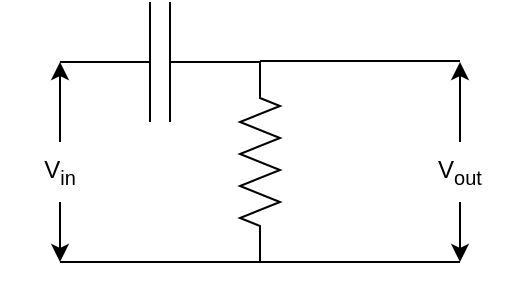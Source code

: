 <mxfile version="19.0.3" type="device"><diagram id="Z8WtDcr7O23K0KkJ2cNK" name="Page-1"><mxGraphModel dx="946" dy="598" grid="1" gridSize="10" guides="1" tooltips="1" connect="1" arrows="1" fold="1" page="1" pageScale="1" pageWidth="850" pageHeight="1100" math="0" shadow="0"><root><mxCell id="0"/><mxCell id="1" parent="0"/><mxCell id="AzJH3bUN8tNuHDHpVe5N-2" value="" style="pointerEvents=1;verticalLabelPosition=bottom;shadow=0;dashed=0;align=center;html=1;verticalAlign=top;shape=mxgraph.electrical.capacitors.capacitor_1;" vertex="1" parent="1"><mxGeometry x="260" y="200" width="100" height="60" as="geometry"/></mxCell><mxCell id="AzJH3bUN8tNuHDHpVe5N-3" value="" style="pointerEvents=1;verticalLabelPosition=bottom;shadow=0;dashed=0;align=center;html=1;verticalAlign=top;shape=mxgraph.electrical.resistors.resistor_2;rotation=90;" vertex="1" parent="1"><mxGeometry x="310" y="270" width="100" height="20" as="geometry"/></mxCell><mxCell id="AzJH3bUN8tNuHDHpVe5N-4" value="" style="endArrow=none;html=1;rounded=0;exitX=1;exitY=0.5;exitDx=0;exitDy=0;exitPerimeter=0;" edge="1" parent="1" source="AzJH3bUN8tNuHDHpVe5N-3"><mxGeometry width="50" height="50" relative="1" as="geometry"><mxPoint x="400" y="330" as="sourcePoint"/><mxPoint x="260" y="330" as="targetPoint"/></mxGeometry></mxCell><mxCell id="AzJH3bUN8tNuHDHpVe5N-5" value="" style="endArrow=none;html=1;rounded=0;exitX=1;exitY=0.5;exitDx=0;exitDy=0;exitPerimeter=0;" edge="1" parent="1"><mxGeometry width="50" height="50" relative="1" as="geometry"><mxPoint x="460" y="330" as="sourcePoint"/><mxPoint x="360" y="330" as="targetPoint"/></mxGeometry></mxCell><mxCell id="AzJH3bUN8tNuHDHpVe5N-6" value="" style="endArrow=none;html=1;rounded=0;exitX=1;exitY=0.5;exitDx=0;exitDy=0;exitPerimeter=0;" edge="1" parent="1"><mxGeometry width="50" height="50" relative="1" as="geometry"><mxPoint x="460" y="229.5" as="sourcePoint"/><mxPoint x="360" y="229.5" as="targetPoint"/></mxGeometry></mxCell><mxCell id="AzJH3bUN8tNuHDHpVe5N-8" style="edgeStyle=orthogonalEdgeStyle;rounded=0;orthogonalLoop=1;jettySize=auto;html=1;exitX=0.5;exitY=0;exitDx=0;exitDy=0;entryX=0;entryY=0.5;entryDx=0;entryDy=0;entryPerimeter=0;" edge="1" parent="1" source="AzJH3bUN8tNuHDHpVe5N-7" target="AzJH3bUN8tNuHDHpVe5N-2"><mxGeometry relative="1" as="geometry"><Array as="points"><mxPoint x="260" y="240"/><mxPoint x="260" y="240"/></Array></mxGeometry></mxCell><mxCell id="AzJH3bUN8tNuHDHpVe5N-9" style="edgeStyle=orthogonalEdgeStyle;rounded=0;orthogonalLoop=1;jettySize=auto;html=1;exitX=0.5;exitY=1;exitDx=0;exitDy=0;" edge="1" parent="1" source="AzJH3bUN8tNuHDHpVe5N-7"><mxGeometry relative="1" as="geometry"><mxPoint x="260" y="330" as="targetPoint"/></mxGeometry></mxCell><mxCell id="AzJH3bUN8tNuHDHpVe5N-7" value="V&lt;sub&gt;in&lt;/sub&gt;" style="text;html=1;strokeColor=none;fillColor=none;align=center;verticalAlign=middle;whiteSpace=wrap;rounded=0;" vertex="1" parent="1"><mxGeometry x="230" y="270" width="60" height="30" as="geometry"/></mxCell><mxCell id="AzJH3bUN8tNuHDHpVe5N-11" style="edgeStyle=orthogonalEdgeStyle;rounded=0;orthogonalLoop=1;jettySize=auto;html=1;exitX=0.5;exitY=0;exitDx=0;exitDy=0;" edge="1" parent="1" source="AzJH3bUN8tNuHDHpVe5N-10"><mxGeometry relative="1" as="geometry"><mxPoint x="460" y="230" as="targetPoint"/></mxGeometry></mxCell><mxCell id="AzJH3bUN8tNuHDHpVe5N-12" style="edgeStyle=orthogonalEdgeStyle;rounded=0;orthogonalLoop=1;jettySize=auto;html=1;exitX=0.5;exitY=1;exitDx=0;exitDy=0;" edge="1" parent="1" source="AzJH3bUN8tNuHDHpVe5N-10"><mxGeometry relative="1" as="geometry"><mxPoint x="460" y="330" as="targetPoint"/></mxGeometry></mxCell><mxCell id="AzJH3bUN8tNuHDHpVe5N-10" value="V&lt;sub&gt;out&lt;/sub&gt;" style="text;html=1;strokeColor=none;fillColor=none;align=center;verticalAlign=middle;whiteSpace=wrap;rounded=0;" vertex="1" parent="1"><mxGeometry x="430" y="270" width="60" height="30" as="geometry"/></mxCell></root></mxGraphModel></diagram></mxfile>